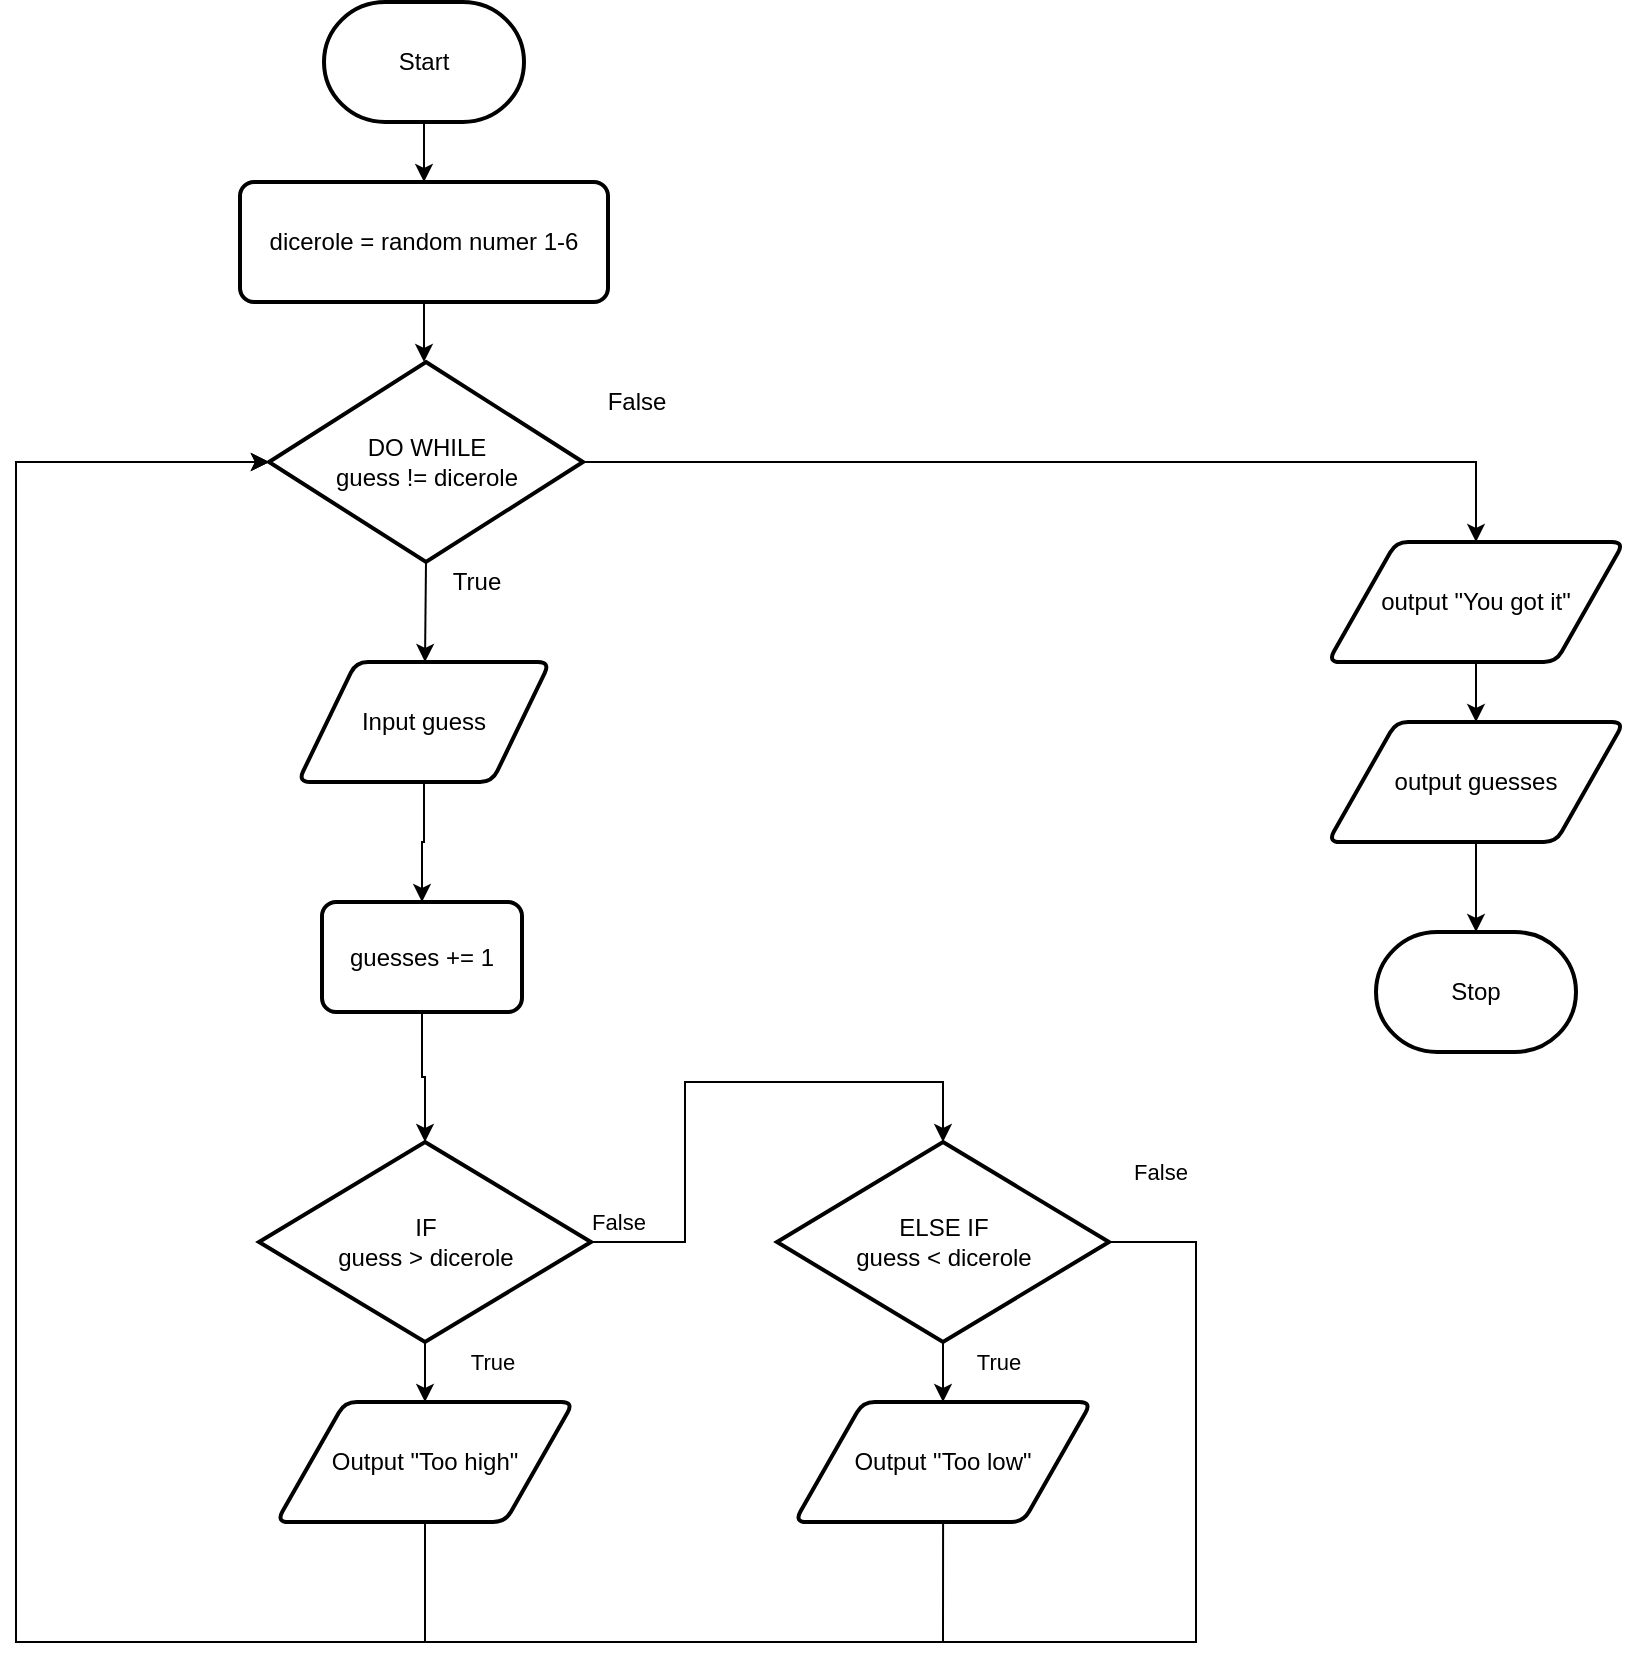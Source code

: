 <mxfile>
    <diagram id="ZRSm4YuozpoxyfXZYBY6" name="Page-1">
        <mxGraphModel dx="1975" dy="1196" grid="1" gridSize="10" guides="1" tooltips="1" connect="1" arrows="1" fold="1" page="1" pageScale="1" pageWidth="827" pageHeight="1169" math="0" shadow="0">
            <root>
                <mxCell id="0"/>
                <mxCell id="1" parent="0"/>
                <mxCell id="17" value="" style="edgeStyle=none;rounded=0;html=1;" parent="1" source="2" edge="1">
                    <mxGeometry relative="1" as="geometry">
                        <mxPoint x="414.0" y="150" as="targetPoint"/>
                    </mxGeometry>
                </mxCell>
                <mxCell id="2" value="Start" style="strokeWidth=2;html=1;shape=mxgraph.flowchart.terminator;whiteSpace=wrap;" parent="1" vertex="1">
                    <mxGeometry x="364" y="60" width="100" height="60" as="geometry"/>
                </mxCell>
                <mxCell id="16" value="" style="edgeStyle=none;rounded=0;html=1;" parent="1" edge="1">
                    <mxGeometry relative="1" as="geometry">
                        <mxPoint x="414" y="240" as="targetPoint"/>
                        <mxPoint x="414.0" y="210" as="sourcePoint"/>
                    </mxGeometry>
                </mxCell>
                <mxCell id="12" style="edgeStyle=none;rounded=0;html=1;entryX=0.5;entryY=0;entryDx=0;entryDy=0;entryPerimeter=0;" parent="1" source="6" edge="1">
                    <mxGeometry relative="1" as="geometry">
                        <mxPoint x="940" y="420" as="targetPoint"/>
                    </mxGeometry>
                </mxCell>
                <mxCell id="6" value="output &quot;You got it&quot;" style="shape=parallelogram;html=1;strokeWidth=2;perimeter=parallelogramPerimeter;whiteSpace=wrap;rounded=1;arcSize=12;size=0.23;" parent="1" vertex="1">
                    <mxGeometry x="866" y="330" width="148" height="60" as="geometry"/>
                </mxCell>
                <mxCell id="18" value="" style="edgeStyle=none;rounded=0;html=1;exitX=0.5;exitY=1;exitDx=0;exitDy=0;" parent="1" edge="1">
                    <mxGeometry relative="1" as="geometry">
                        <mxPoint x="414.5" y="390" as="targetPoint"/>
                        <mxPoint x="415.0" y="340" as="sourcePoint"/>
                    </mxGeometry>
                </mxCell>
                <mxCell id="23" style="edgeStyle=orthogonalEdgeStyle;html=1;entryX=0.5;entryY=0;entryDx=0;entryDy=0;entryPerimeter=0;rounded=0;" parent="1" source="20" target="21" edge="1">
                    <mxGeometry relative="1" as="geometry">
                        <Array as="points">
                            <mxPoint x="544.5" y="680"/>
                            <mxPoint x="544.5" y="600"/>
                            <mxPoint x="673.5" y="600"/>
                        </Array>
                    </mxGeometry>
                </mxCell>
                <mxCell id="30" value="" style="edgeStyle=orthogonalEdgeStyle;shape=connector;rounded=0;html=1;labelBackgroundColor=default;strokeColor=default;fontFamily=Helvetica;fontSize=11;fontColor=default;endArrow=classic;" parent="1" source="20" edge="1">
                    <mxGeometry relative="1" as="geometry">
                        <mxPoint x="414.5" y="760.0" as="targetPoint"/>
                    </mxGeometry>
                </mxCell>
                <mxCell id="20" value="IF&lt;br&gt;guess &amp;gt; dicerole" style="strokeWidth=2;html=1;shape=mxgraph.flowchart.decision;whiteSpace=wrap;" parent="1" vertex="1">
                    <mxGeometry x="331.5" y="630" width="166" height="100" as="geometry"/>
                </mxCell>
                <mxCell id="31" value="" style="edgeStyle=orthogonalEdgeStyle;shape=connector;rounded=0;html=1;labelBackgroundColor=default;strokeColor=default;fontFamily=Helvetica;fontSize=11;fontColor=default;endArrow=classic;" parent="1" source="21" edge="1">
                    <mxGeometry relative="1" as="geometry">
                        <mxPoint x="673.5" y="760.0" as="targetPoint"/>
                    </mxGeometry>
                </mxCell>
                <mxCell id="60" style="edgeStyle=orthogonalEdgeStyle;rounded=0;html=1;entryX=0;entryY=0.5;entryDx=0;entryDy=0;entryPerimeter=0;" edge="1" parent="1" source="21" target="47">
                    <mxGeometry relative="1" as="geometry">
                        <Array as="points">
                            <mxPoint x="800" y="680"/>
                            <mxPoint x="800" y="880"/>
                            <mxPoint x="210" y="880"/>
                            <mxPoint x="210" y="290"/>
                        </Array>
                    </mxGeometry>
                </mxCell>
                <mxCell id="21" value="ELSE IF&lt;br&gt;guess &amp;lt; dicerole" style="strokeWidth=2;html=1;shape=mxgraph.flowchart.decision;whiteSpace=wrap;" parent="1" vertex="1">
                    <mxGeometry x="590.5" y="630" width="166" height="100" as="geometry"/>
                </mxCell>
                <mxCell id="25" value="False" style="text;html=1;align=center;verticalAlign=middle;resizable=0;points=[];autosize=1;strokeColor=none;fillColor=none;fontSize=11;fontFamily=Helvetica;fontColor=default;" parent="1" vertex="1">
                    <mxGeometry x="485.5" y="655" width="50" height="30" as="geometry"/>
                </mxCell>
                <mxCell id="26" value="False" style="text;html=1;align=center;verticalAlign=middle;resizable=0;points=[];autosize=1;strokeColor=none;fillColor=none;fontSize=11;fontFamily=Helvetica;fontColor=default;" parent="1" vertex="1">
                    <mxGeometry x="756.5" y="630" width="50" height="30" as="geometry"/>
                </mxCell>
                <mxCell id="33" style="edgeStyle=orthogonalEdgeStyle;shape=connector;rounded=0;html=1;entryX=0;entryY=0.5;entryDx=0;entryDy=0;labelBackgroundColor=default;strokeColor=default;fontFamily=Helvetica;fontSize=11;fontColor=default;endArrow=classic;entryPerimeter=0;" parent="1" target="47" edge="1">
                    <mxGeometry relative="1" as="geometry">
                        <mxPoint x="414.5" y="820.0" as="sourcePoint"/>
                        <mxPoint x="414.5" y="910" as="targetPoint"/>
                        <Array as="points">
                            <mxPoint x="414" y="880"/>
                            <mxPoint x="210" y="880"/>
                            <mxPoint x="210" y="290"/>
                        </Array>
                    </mxGeometry>
                </mxCell>
                <mxCell id="34" style="edgeStyle=orthogonalEdgeStyle;shape=connector;rounded=0;html=1;entryX=0;entryY=0.5;entryDx=0;entryDy=0;labelBackgroundColor=default;strokeColor=default;fontFamily=Helvetica;fontSize=11;fontColor=default;endArrow=classic;entryPerimeter=0;" parent="1" target="47" edge="1">
                    <mxGeometry relative="1" as="geometry">
                        <Array as="points">
                            <mxPoint x="674" y="880"/>
                            <mxPoint x="210" y="880"/>
                            <mxPoint x="210" y="290"/>
                        </Array>
                        <mxPoint x="673.545" y="820.0" as="sourcePoint"/>
                        <mxPoint x="414.5" y="910" as="targetPoint"/>
                    </mxGeometry>
                </mxCell>
                <mxCell id="39" value="True" style="text;html=1;align=center;verticalAlign=middle;resizable=0;points=[];autosize=1;strokeColor=none;fillColor=none;fontSize=11;fontFamily=Helvetica;fontColor=default;" parent="1" vertex="1">
                    <mxGeometry x="675.5" y="725" width="50" height="30" as="geometry"/>
                </mxCell>
                <mxCell id="40" value="True" style="text;html=1;align=center;verticalAlign=middle;resizable=0;points=[];autosize=1;strokeColor=none;fillColor=none;fontSize=11;fontFamily=Helvetica;fontColor=default;" parent="1" vertex="1">
                    <mxGeometry x="422.5" y="725" width="50" height="30" as="geometry"/>
                </mxCell>
                <mxCell id="49" value="" style="edgeStyle=orthogonalEdgeStyle;rounded=0;html=1;" edge="1" parent="1" source="45" target="48">
                    <mxGeometry relative="1" as="geometry"/>
                </mxCell>
                <mxCell id="45" value="Input guess" style="shape=parallelogram;html=1;strokeWidth=2;perimeter=parallelogramPerimeter;whiteSpace=wrap;rounded=1;arcSize=12;size=0.23;" vertex="1" parent="1">
                    <mxGeometry x="351" y="390" width="126" height="60" as="geometry"/>
                </mxCell>
                <mxCell id="46" value="dicerole = random numer 1-6" style="rounded=1;whiteSpace=wrap;html=1;absoluteArcSize=1;arcSize=14;strokeWidth=2;" vertex="1" parent="1">
                    <mxGeometry x="322" y="150" width="184" height="60" as="geometry"/>
                </mxCell>
                <mxCell id="53" style="edgeStyle=orthogonalEdgeStyle;rounded=0;html=1;entryX=0.5;entryY=0;entryDx=0;entryDy=0;" edge="1" parent="1" source="47" target="6">
                    <mxGeometry relative="1" as="geometry"/>
                </mxCell>
                <mxCell id="47" value="DO WHILE&lt;br&gt;guess != dicerole" style="strokeWidth=2;html=1;shape=mxgraph.flowchart.decision;whiteSpace=wrap;" vertex="1" parent="1">
                    <mxGeometry x="336.5" y="240" width="157" height="100" as="geometry"/>
                </mxCell>
                <mxCell id="52" value="" style="edgeStyle=orthogonalEdgeStyle;rounded=0;html=1;" edge="1" parent="1" source="48" target="20">
                    <mxGeometry relative="1" as="geometry"/>
                </mxCell>
                <mxCell id="48" value="guesses += 1" style="rounded=1;whiteSpace=wrap;html=1;absoluteArcSize=1;arcSize=14;strokeWidth=2;" vertex="1" parent="1">
                    <mxGeometry x="363" y="510" width="100" height="55" as="geometry"/>
                </mxCell>
                <mxCell id="50" value="Output &quot;Too high&quot;" style="shape=parallelogram;html=1;strokeWidth=2;perimeter=parallelogramPerimeter;whiteSpace=wrap;rounded=1;arcSize=12;size=0.23;" vertex="1" parent="1">
                    <mxGeometry x="340.25" y="760" width="148.5" height="60" as="geometry"/>
                </mxCell>
                <mxCell id="51" value="Output &quot;Too low&quot;" style="shape=parallelogram;html=1;strokeWidth=2;perimeter=parallelogramPerimeter;whiteSpace=wrap;rounded=1;arcSize=12;size=0.23;" vertex="1" parent="1">
                    <mxGeometry x="599.25" y="760" width="148.5" height="60" as="geometry"/>
                </mxCell>
                <mxCell id="54" value="Stop" style="strokeWidth=2;html=1;shape=mxgraph.flowchart.terminator;whiteSpace=wrap;" vertex="1" parent="1">
                    <mxGeometry x="890" y="525" width="100" height="60" as="geometry"/>
                </mxCell>
                <mxCell id="56" value="" style="edgeStyle=orthogonalEdgeStyle;rounded=0;html=1;" edge="1" parent="1" source="55" target="54">
                    <mxGeometry relative="1" as="geometry"/>
                </mxCell>
                <mxCell id="55" value="output guesses" style="shape=parallelogram;html=1;strokeWidth=2;perimeter=parallelogramPerimeter;whiteSpace=wrap;rounded=1;arcSize=12;size=0.23;" vertex="1" parent="1">
                    <mxGeometry x="866" y="420" width="148" height="60" as="geometry"/>
                </mxCell>
                <mxCell id="57" value="True" style="text;html=1;align=center;verticalAlign=middle;resizable=0;points=[];autosize=1;strokeColor=none;fillColor=none;" vertex="1" parent="1">
                    <mxGeometry x="415" y="335" width="50" height="30" as="geometry"/>
                </mxCell>
                <mxCell id="58" value="False" style="text;html=1;align=center;verticalAlign=middle;resizable=0;points=[];autosize=1;strokeColor=none;fillColor=none;" vertex="1" parent="1">
                    <mxGeometry x="495" y="245" width="50" height="30" as="geometry"/>
                </mxCell>
            </root>
        </mxGraphModel>
    </diagram>
</mxfile>